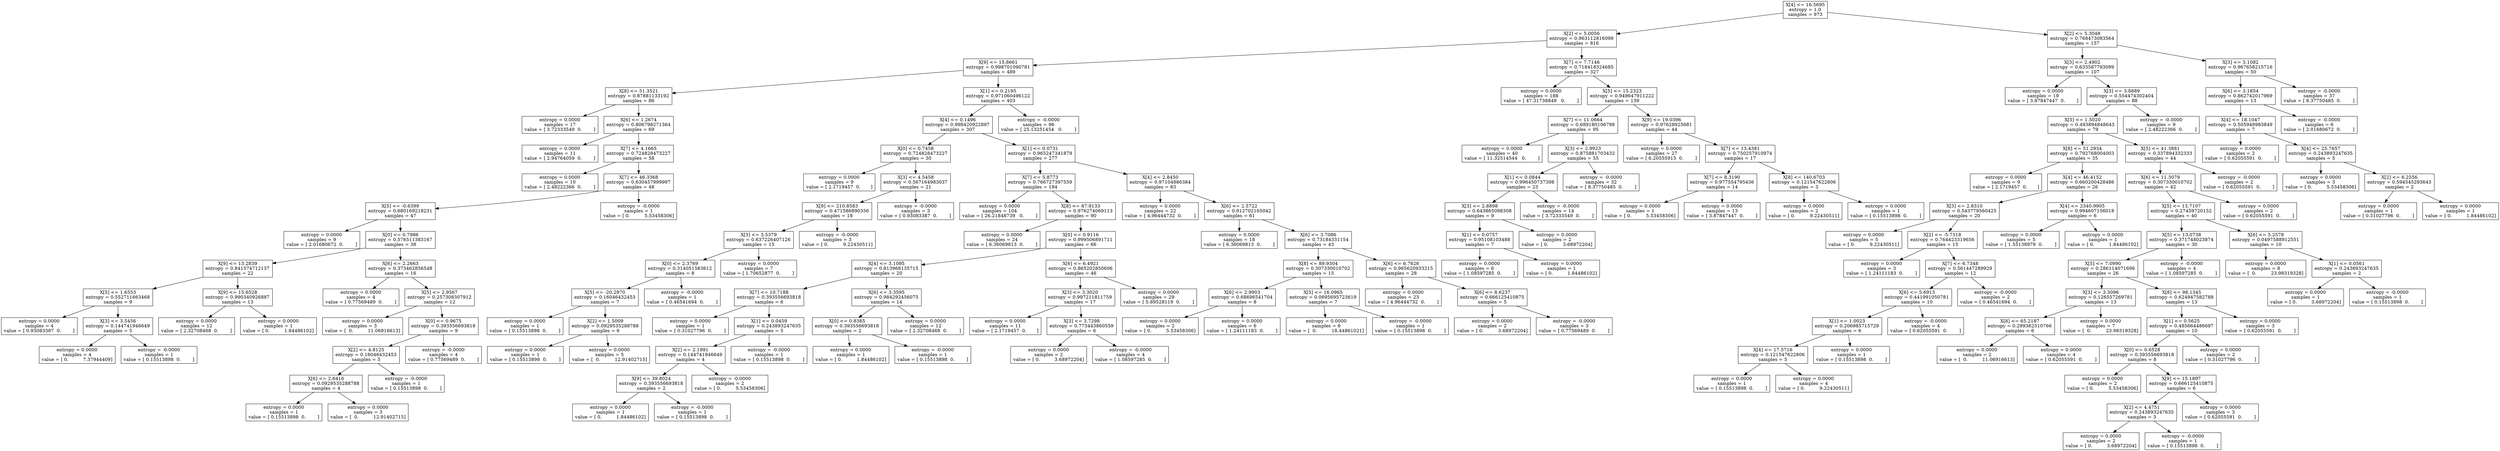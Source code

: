 digraph Tree {
0 [label="X[4] <= 16.5695\nentropy = 1.0\nsamples = 973", shape="box"] ;
1 [label="X[2] <= 5.0056\nentropy = 0.963112816099\nsamples = 816", shape="box"] ;
0 -> 1 ;
2 [label="X[9] <= 15.8661\nentropy = 0.998701090781\nsamples = 489", shape="box"] ;
1 -> 2 ;
3 [label="X[8] <= 51.3521\nentropy = 0.87881133192\nsamples = 86", shape="box"] ;
2 -> 3 ;
4 [label="entropy = 0.0000\nsamples = 17\nvalue = [ 3.72333549  0.        ]", shape="box"] ;
3 -> 4 ;
5 [label="X[6] <= 1.2674\nentropy = 0.806798271364\nsamples = 69", shape="box"] ;
3 -> 5 ;
6 [label="entropy = 0.0000\nsamples = 11\nvalue = [ 2.94764059  0.        ]", shape="box"] ;
5 -> 6 ;
7 [label="X[7] <= 4.1665\nentropy = 0.724828473227\nsamples = 58", shape="box"] ;
5 -> 7 ;
8 [label="entropy = 0.0000\nsamples = 10\nvalue = [ 2.48222366  0.        ]", shape="box"] ;
7 -> 8 ;
9 [label="X[7] <= 46.3368\nentropy = 0.630457999997\nsamples = 48", shape="box"] ;
7 -> 9 ;
10 [label="X[5] <= -0.6399\nentropy = 0.680169218231\nsamples = 47", shape="box"] ;
9 -> 10 ;
11 [label="entropy = 0.0000\nsamples = 9\nvalue = [ 2.01680672  0.        ]", shape="box"] ;
10 -> 11 ;
12 [label="X[0] <= 0.7986\nentropy = 0.576511383167\nsamples = 38", shape="box"] ;
10 -> 12 ;
13 [label="X[9] <= 13.2839\nentropy = 0.841574712137\nsamples = 22", shape="box"] ;
12 -> 13 ;
14 [label="X[5] <= 1.6553\nentropy = 0.552711663468\nsamples = 9", shape="box"] ;
13 -> 14 ;
15 [label="entropy = 0.0000\nsamples = 4\nvalue = [ 0.93083387  0.        ]", shape="box"] ;
14 -> 15 ;
16 [label="X[3] <= 3.5456\nentropy = 0.144741946649\nsamples = 5", shape="box"] ;
14 -> 16 ;
17 [label="entropy = 0.0000\nsamples = 4\nvalue = [ 0.          7.37944409]", shape="box"] ;
16 -> 17 ;
18 [label="entropy = -0.0000\nsamples = 1\nvalue = [ 0.15513898  0.        ]", shape="box"] ;
16 -> 18 ;
19 [label="X[9] <= 15.6528\nentropy = 0.990340926887\nsamples = 13", shape="box"] ;
13 -> 19 ;
20 [label="entropy = 0.0000\nsamples = 12\nvalue = [ 2.32708468  0.        ]", shape="box"] ;
19 -> 20 ;
21 [label="entropy = 0.0000\nsamples = 1\nvalue = [ 0.          1.84486102]", shape="box"] ;
19 -> 21 ;
22 [label="X[6] <= 2.2663\nentropy = 0.373462856548\nsamples = 16", shape="box"] ;
12 -> 22 ;
23 [label="entropy = 0.0000\nsamples = 4\nvalue = [ 0.77569489  0.        ]", shape="box"] ;
22 -> 23 ;
24 [label="X[5] <= 2.9567\nentropy = 0.257308307912\nsamples = 12", shape="box"] ;
22 -> 24 ;
25 [label="entropy = 0.0000\nsamples = 3\nvalue = [  0.          11.06916613]", shape="box"] ;
24 -> 25 ;
26 [label="X[0] <= 0.9675\nentropy = 0.393556693818\nsamples = 9", shape="box"] ;
24 -> 26 ;
27 [label="X[2] <= 4.8125\nentropy = 0.16046432453\nsamples = 5", shape="box"] ;
26 -> 27 ;
28 [label="X[6] <= 2.6416\nentropy = 0.0929535288788\nsamples = 4", shape="box"] ;
27 -> 28 ;
29 [label="entropy = 0.0000\nsamples = 1\nvalue = [ 0.15513898  0.        ]", shape="box"] ;
28 -> 29 ;
30 [label="entropy = 0.0000\nsamples = 3\nvalue = [  0.          12.91402715]", shape="box"] ;
28 -> 30 ;
31 [label="entropy = -0.0000\nsamples = 1\nvalue = [ 0.15513898  0.        ]", shape="box"] ;
27 -> 31 ;
32 [label="entropy = -0.0000\nsamples = 4\nvalue = [ 0.77569489  0.        ]", shape="box"] ;
26 -> 32 ;
33 [label="entropy = -0.0000\nsamples = 1\nvalue = [ 0.          5.53458306]", shape="box"] ;
9 -> 33 ;
34 [label="X[1] <= 0.2195\nentropy = 0.971060496122\nsamples = 403", shape="box"] ;
2 -> 34 ;
35 [label="X[4] <= 0.1496\nentropy = 0.998420922897\nsamples = 307", shape="box"] ;
34 -> 35 ;
36 [label="X[0] <= 0.7458\nentropy = 0.724828473227\nsamples = 30", shape="box"] ;
35 -> 36 ;
37 [label="entropy = 0.0000\nsamples = 9\nvalue = [ 2.1719457  0.       ]", shape="box"] ;
36 -> 37 ;
38 [label="X[3] <= 4.5458\nentropy = 0.567164983037\nsamples = 21", shape="box"] ;
36 -> 38 ;
39 [label="X[9] <= 210.8583\nentropy = 0.471586890356\nsamples = 18", shape="box"] ;
38 -> 39 ;
40 [label="X[3] <= 3.5379\nentropy = 0.637226407126\nsamples = 15", shape="box"] ;
39 -> 40 ;
41 [label="X[0] <= 2.3769\nentropy = 0.314051583612\nsamples = 8", shape="box"] ;
40 -> 41 ;
42 [label="X[5] <= -20.2970\nentropy = 0.16046432453\nsamples = 7", shape="box"] ;
41 -> 42 ;
43 [label="entropy = 0.0000\nsamples = 1\nvalue = [ 0.15513898  0.        ]", shape="box"] ;
42 -> 43 ;
44 [label="X[2] <= 1.5009\nentropy = 0.0929535288788\nsamples = 6", shape="box"] ;
42 -> 44 ;
45 [label="entropy = 0.0000\nsamples = 1\nvalue = [ 0.15513898  0.        ]", shape="box"] ;
44 -> 45 ;
46 [label="entropy = 0.0000\nsamples = 5\nvalue = [  0.          12.91402715]", shape="box"] ;
44 -> 46 ;
47 [label="entropy = -0.0000\nsamples = 1\nvalue = [ 0.46541694  0.        ]", shape="box"] ;
41 -> 47 ;
48 [label="entropy = 0.0000\nsamples = 7\nvalue = [ 1.70652877  0.        ]", shape="box"] ;
40 -> 48 ;
49 [label="entropy = -0.0000\nsamples = 3\nvalue = [ 0.          9.22430511]", shape="box"] ;
39 -> 49 ;
50 [label="entropy = -0.0000\nsamples = 3\nvalue = [ 0.93083387  0.        ]", shape="box"] ;
38 -> 50 ;
51 [label="X[1] <= 0.0731\nentropy = 0.965247341879\nsamples = 277", shape="box"] ;
35 -> 51 ;
52 [label="X[7] <= 5.8773\nentropy = 0.766727397559\nsamples = 194", shape="box"] ;
51 -> 52 ;
53 [label="entropy = 0.0000\nsamples = 104\nvalue = [ 26.21848739   0.        ]", shape="box"] ;
52 -> 53 ;
54 [label="X[8] <= 87.9133\nentropy = 0.976274069113\nsamples = 90", shape="box"] ;
52 -> 54 ;
55 [label="entropy = 0.0000\nsamples = 24\nvalue = [ 6.36069813  0.        ]", shape="box"] ;
54 -> 55 ;
56 [label="X[0] <= 0.9116\nentropy = 0.999506891711\nsamples = 66", shape="box"] ;
54 -> 56 ;
57 [label="X[4] <= 3.1095\nentropy = 0.813968135715\nsamples = 20", shape="box"] ;
56 -> 57 ;
58 [label="X[7] <= 10.7188\nentropy = 0.393556693818\nsamples = 6", shape="box"] ;
57 -> 58 ;
59 [label="entropy = 0.0000\nsamples = 1\nvalue = [ 0.31027796  0.        ]", shape="box"] ;
58 -> 59 ;
60 [label="X[1] <= 0.0459\nentropy = 0.243893247635\nsamples = 5", shape="box"] ;
58 -> 60 ;
61 [label="X[2] <= 2.1991\nentropy = 0.144741946649\nsamples = 4", shape="box"] ;
60 -> 61 ;
62 [label="X[9] <= 39.8024\nentropy = 0.393556693818\nsamples = 2", shape="box"] ;
61 -> 62 ;
63 [label="entropy = 0.0000\nsamples = 1\nvalue = [ 0.          1.84486102]", shape="box"] ;
62 -> 63 ;
64 [label="entropy = -0.0000\nsamples = 1\nvalue = [ 0.15513898  0.        ]", shape="box"] ;
62 -> 64 ;
65 [label="entropy = -0.0000\nsamples = 2\nvalue = [ 0.          5.53458306]", shape="box"] ;
61 -> 65 ;
66 [label="entropy = -0.0000\nsamples = 1\nvalue = [ 0.15513898  0.        ]", shape="box"] ;
60 -> 66 ;
67 [label="X[6] <= 3.3595\nentropy = 0.984292456075\nsamples = 14", shape="box"] ;
57 -> 67 ;
68 [label="X[0] <= 0.8385\nentropy = 0.393556693818\nsamples = 2", shape="box"] ;
67 -> 68 ;
69 [label="entropy = 0.0000\nsamples = 1\nvalue = [ 0.          1.84486102]", shape="box"] ;
68 -> 69 ;
70 [label="entropy = -0.0000\nsamples = 1\nvalue = [ 0.15513898  0.        ]", shape="box"] ;
68 -> 70 ;
71 [label="entropy = 0.0000\nsamples = 12\nvalue = [ 2.32708468  0.        ]", shape="box"] ;
67 -> 71 ;
72 [label="X[6] <= 6.4921\nentropy = 0.865202850606\nsamples = 46", shape="box"] ;
56 -> 72 ;
73 [label="X[3] <= 3.3020\nentropy = 0.997211811759\nsamples = 17", shape="box"] ;
72 -> 73 ;
74 [label="entropy = 0.0000\nsamples = 11\nvalue = [ 2.1719457  0.       ]", shape="box"] ;
73 -> 74 ;
75 [label="X[3] <= 3.7298\nentropy = 0.773443860559\nsamples = 6", shape="box"] ;
73 -> 75 ;
76 [label="entropy = 0.0000\nsamples = 2\nvalue = [ 0.          3.68972204]", shape="box"] ;
75 -> 76 ;
77 [label="entropy = -0.0000\nsamples = 4\nvalue = [ 1.08597285  0.        ]", shape="box"] ;
75 -> 77 ;
78 [label="entropy = 0.0000\nsamples = 29\nvalue = [ 5.89528119  0.        ]", shape="box"] ;
72 -> 78 ;
79 [label="X[4] <= 2.8450\nentropy = 0.97104886384\nsamples = 83", shape="box"] ;
51 -> 79 ;
80 [label="entropy = 0.0000\nsamples = 22\nvalue = [ 4.96444732  0.        ]", shape="box"] ;
79 -> 80 ;
81 [label="X[6] <= 2.5722\nentropy = 0.912702165042\nsamples = 61", shape="box"] ;
79 -> 81 ;
82 [label="entropy = 0.0000\nsamples = 18\nvalue = [ 6.36069813  0.        ]", shape="box"] ;
81 -> 82 ;
83 [label="X[6] <= 3.7086\nentropy = 0.73184331154\nsamples = 43", shape="box"] ;
81 -> 83 ;
84 [label="X[8] <= 89.9304\nentropy = 0.307330010702\nsamples = 15", shape="box"] ;
83 -> 84 ;
85 [label="X[6] <= 2.9903\nentropy = 0.68696541704\nsamples = 8", shape="box"] ;
84 -> 85 ;
86 [label="entropy = 0.0000\nsamples = 2\nvalue = [ 0.          5.53458306]", shape="box"] ;
85 -> 86 ;
87 [label="entropy = 0.0000\nsamples = 6\nvalue = [ 1.24111183  0.        ]", shape="box"] ;
85 -> 87 ;
88 [label="X[5] <= 16.0965\nentropy = 0.0695695723619\nsamples = 7", shape="box"] ;
84 -> 88 ;
89 [label="entropy = 0.0000\nsamples = 6\nvalue = [  0.          18.44861021]", shape="box"] ;
88 -> 89 ;
90 [label="entropy = -0.0000\nsamples = 1\nvalue = [ 0.15513898  0.        ]", shape="box"] ;
88 -> 90 ;
91 [label="X[6] <= 6.7626\nentropy = 0.965620933215\nsamples = 28", shape="box"] ;
83 -> 91 ;
92 [label="entropy = 0.0000\nsamples = 23\nvalue = [ 4.96444732  0.        ]", shape="box"] ;
91 -> 92 ;
93 [label="X[6] <= 8.6237\nentropy = 0.666125410875\nsamples = 5", shape="box"] ;
91 -> 93 ;
94 [label="entropy = 0.0000\nsamples = 2\nvalue = [ 0.          3.68972204]", shape="box"] ;
93 -> 94 ;
95 [label="entropy = -0.0000\nsamples = 3\nvalue = [ 0.77569489  0.        ]", shape="box"] ;
93 -> 95 ;
96 [label="entropy = -0.0000\nsamples = 96\nvalue = [ 25.13251454   0.        ]", shape="box"] ;
34 -> 96 ;
97 [label="X[7] <= 7.7146\nentropy = 0.718418324685\nsamples = 327", shape="box"] ;
1 -> 97 ;
98 [label="entropy = 0.0000\nsamples = 188\nvalue = [ 47.31738849   0.        ]", shape="box"] ;
97 -> 98 ;
99 [label="X[5] <= 15.2323\nentropy = 0.949647911222\nsamples = 139", shape="box"] ;
97 -> 99 ;
100 [label="X[7] <= 11.0664\nentropy = 0.689180106798\nsamples = 95", shape="box"] ;
99 -> 100 ;
101 [label="entropy = 0.0000\nsamples = 40\nvalue = [ 11.32514544   0.        ]", shape="box"] ;
100 -> 101 ;
102 [label="X[3] <= 2.9923\nentropy = 0.875881703432\nsamples = 55", shape="box"] ;
100 -> 102 ;
103 [label="X[1] <= 0.0844\nentropy = 0.996450737398\nsamples = 23", shape="box"] ;
102 -> 103 ;
104 [label="X[3] <= 2.8898\nentropy = 0.643865098308\nsamples = 9", shape="box"] ;
103 -> 104 ;
105 [label="X[1] <= 0.0757\nentropy = 0.95108103488\nsamples = 7", shape="box"] ;
104 -> 105 ;
106 [label="entropy = 0.0000\nsamples = 6\nvalue = [ 1.08597285  0.        ]", shape="box"] ;
105 -> 106 ;
107 [label="entropy = 0.0000\nsamples = 1\nvalue = [ 0.          1.84486102]", shape="box"] ;
105 -> 107 ;
108 [label="entropy = 0.0000\nsamples = 2\nvalue = [ 0.          3.68972204]", shape="box"] ;
104 -> 108 ;
109 [label="entropy = -0.0000\nsamples = 14\nvalue = [ 3.72333549  0.        ]", shape="box"] ;
103 -> 109 ;
110 [label="entropy = -0.0000\nsamples = 32\nvalue = [ 8.37750485  0.        ]", shape="box"] ;
102 -> 110 ;
111 [label="X[9] <= 19.0396\nentropy = 0.97628925681\nsamples = 44", shape="box"] ;
99 -> 111 ;
112 [label="entropy = 0.0000\nsamples = 27\nvalue = [ 6.20555915  0.        ]", shape="box"] ;
111 -> 112 ;
113 [label="X[7] <= 13.4381\nentropy = 0.750257910974\nsamples = 17", shape="box"] ;
111 -> 113 ;
114 [label="X[7] <= 8.3190\nentropy = 0.977554795436\nsamples = 14", shape="box"] ;
113 -> 114 ;
115 [label="entropy = 0.0000\nsamples = 1\nvalue = [ 0.          5.53458306]", shape="box"] ;
114 -> 115 ;
116 [label="entropy = 0.0000\nsamples = 13\nvalue = [ 3.87847447  0.        ]", shape="box"] ;
114 -> 116 ;
117 [label="X[8] <= 140.6703\nentropy = 0.121547622806\nsamples = 3", shape="box"] ;
113 -> 117 ;
118 [label="entropy = 0.0000\nsamples = 2\nvalue = [ 0.          9.22430511]", shape="box"] ;
117 -> 118 ;
119 [label="entropy = 0.0000\nsamples = 1\nvalue = [ 0.15513898  0.        ]", shape="box"] ;
117 -> 119 ;
120 [label="X[2] <= 5.3048\nentropy = 0.768473083564\nsamples = 157", shape="box"] ;
0 -> 120 ;
121 [label="X[3] <= 2.4902\nentropy = 0.633587793099\nsamples = 107", shape="box"] ;
120 -> 121 ;
122 [label="entropy = 0.0000\nsamples = 19\nvalue = [ 3.87847447  0.        ]", shape="box"] ;
121 -> 122 ;
123 [label="X[3] <= 3.8889\nentropy = 0.554474302404\nsamples = 88", shape="box"] ;
121 -> 123 ;
124 [label="X[5] <= 1.5020\nentropy = 0.493894848643\nsamples = 79", shape="box"] ;
123 -> 124 ;
125 [label="X[8] <= 51.2934\nentropy = 0.792768004003\nsamples = 35", shape="box"] ;
124 -> 125 ;
126 [label="entropy = 0.0000\nsamples = 9\nvalue = [ 2.1719457  0.       ]", shape="box"] ;
125 -> 126 ;
127 [label="X[4] <= 46.4152\nentropy = 0.660200428486\nsamples = 26", shape="box"] ;
125 -> 127 ;
128 [label="X[3] <= 2.8310\nentropy = 0.543779560425\nsamples = 20", shape="box"] ;
127 -> 128 ;
129 [label="entropy = 0.0000\nsamples = 5\nvalue = [ 0.          9.22430511]", shape="box"] ;
128 -> 129 ;
130 [label="X[2] <= -5.7318\nentropy = 0.764423319656\nsamples = 15", shape="box"] ;
128 -> 130 ;
131 [label="entropy = 0.0000\nsamples = 3\nvalue = [ 1.24111183  0.        ]", shape="box"] ;
130 -> 131 ;
132 [label="X[7] <= 6.7348\nentropy = 0.561447289929\nsamples = 12", shape="box"] ;
130 -> 132 ;
133 [label="X[6] <= 5.6913\nentropy = 0.441991050781\nsamples = 10", shape="box"] ;
132 -> 133 ;
134 [label="X[1] <= 1.0023\nentropy = 0.206985715729\nsamples = 6", shape="box"] ;
133 -> 134 ;
135 [label="X[4] <= 17.5716\nentropy = 0.121547622806\nsamples = 5", shape="box"] ;
134 -> 135 ;
136 [label="entropy = 0.0000\nsamples = 1\nvalue = [ 0.15513898  0.        ]", shape="box"] ;
135 -> 136 ;
137 [label="entropy = 0.0000\nsamples = 4\nvalue = [ 0.          9.22430511]", shape="box"] ;
135 -> 137 ;
138 [label="entropy = 0.0000\nsamples = 1\nvalue = [ 0.15513898  0.        ]", shape="box"] ;
134 -> 138 ;
139 [label="entropy = -0.0000\nsamples = 4\nvalue = [ 0.62055591  0.        ]", shape="box"] ;
133 -> 139 ;
140 [label="entropy = -0.0000\nsamples = 2\nvalue = [ 0.46541694  0.        ]", shape="box"] ;
132 -> 140 ;
141 [label="X[4] <= 2340.9905\nentropy = 0.994607156018\nsamples = 6", shape="box"] ;
127 -> 141 ;
142 [label="entropy = 0.0000\nsamples = 5\nvalue = [ 1.55138979  0.        ]", shape="box"] ;
141 -> 142 ;
143 [label="entropy = 0.0000\nsamples = 1\nvalue = [ 0.          1.84486102]", shape="box"] ;
141 -> 143 ;
144 [label="X[5] <= 41.3881\nentropy = 0.337894332333\nsamples = 44", shape="box"] ;
124 -> 144 ;
145 [label="X[6] <= 11.3079\nentropy = 0.307330010702\nsamples = 42", shape="box"] ;
144 -> 145 ;
146 [label="X[5] <= 13.7107\nentropy = 0.27459720152\nsamples = 40", shape="box"] ;
145 -> 146 ;
147 [label="X[5] <= 13.0738\nentropy = 0.371748023874\nsamples = 30", shape="box"] ;
146 -> 147 ;
148 [label="X[5] <= 7.0990\nentropy = 0.286114071696\nsamples = 26", shape="box"] ;
147 -> 148 ;
149 [label="X[3] <= 3.3096\nentropy = 0.126557269781\nsamples = 13", shape="box"] ;
148 -> 149 ;
150 [label="X[8] <= 65.2187\nentropy = 0.299362510766\nsamples = 6", shape="box"] ;
149 -> 150 ;
151 [label="entropy = 0.0000\nsamples = 2\nvalue = [  0.          11.06916613]", shape="box"] ;
150 -> 151 ;
152 [label="entropy = 0.0000\nsamples = 4\nvalue = [ 0.62055591  0.        ]", shape="box"] ;
150 -> 152 ;
153 [label="entropy = 0.0000\nsamples = 7\nvalue = [  0.          23.98319328]", shape="box"] ;
149 -> 153 ;
154 [label="X[8] <= 98.1345\nentropy = 0.624947582788\nsamples = 13", shape="box"] ;
148 -> 154 ;
155 [label="X[1] <= 0.5625\nentropy = 0.485664486697\nsamples = 10", shape="box"] ;
154 -> 155 ;
156 [label="X[0] <= 0.6528\nentropy = 0.393556693818\nsamples = 8", shape="box"] ;
155 -> 156 ;
157 [label="entropy = 0.0000\nsamples = 2\nvalue = [ 0.          5.53458306]", shape="box"] ;
156 -> 157 ;
158 [label="X[9] <= 15.1897\nentropy = 0.666125410875\nsamples = 6", shape="box"] ;
156 -> 158 ;
159 [label="X[2] <= 4.4751\nentropy = 0.243893247635\nsamples = 3", shape="box"] ;
158 -> 159 ;
160 [label="entropy = 0.0000\nsamples = 2\nvalue = [ 0.          3.68972204]", shape="box"] ;
159 -> 160 ;
161 [label="entropy = -0.0000\nsamples = 1\nvalue = [ 0.15513898  0.        ]", shape="box"] ;
159 -> 161 ;
162 [label="entropy = 0.0000\nsamples = 3\nvalue = [ 0.62055591  0.        ]", shape="box"] ;
158 -> 162 ;
163 [label="entropy = 0.0000\nsamples = 2\nvalue = [ 0.31027796  0.        ]", shape="box"] ;
155 -> 163 ;
164 [label="entropy = 0.0000\nsamples = 3\nvalue = [ 0.62055591  0.        ]", shape="box"] ;
154 -> 164 ;
165 [label="entropy = -0.0000\nsamples = 4\nvalue = [ 1.08597285  0.        ]", shape="box"] ;
147 -> 165 ;
166 [label="X[6] <= 5.2578\nentropy = 0.0497588912551\nsamples = 10", shape="box"] ;
146 -> 166 ;
167 [label="entropy = 0.0000\nsamples = 8\nvalue = [  0.          23.98319328]", shape="box"] ;
166 -> 167 ;
168 [label="X[1] <= 0.0561\nentropy = 0.243893247635\nsamples = 2", shape="box"] ;
166 -> 168 ;
169 [label="entropy = 0.0000\nsamples = 1\nvalue = [ 0.          3.68972204]", shape="box"] ;
168 -> 169 ;
170 [label="entropy = -0.0000\nsamples = 1\nvalue = [ 0.15513898  0.        ]", shape="box"] ;
168 -> 170 ;
171 [label="entropy = 0.0000\nsamples = 2\nvalue = [ 0.62055591  0.        ]", shape="box"] ;
145 -> 171 ;
172 [label="entropy = -0.0000\nsamples = 2\nvalue = [ 0.62055591  0.        ]", shape="box"] ;
144 -> 172 ;
173 [label="entropy = -0.0000\nsamples = 9\nvalue = [ 2.48222366  0.        ]", shape="box"] ;
123 -> 173 ;
174 [label="X[3] <= 3.1082\nentropy = 0.967658215716\nsamples = 50", shape="box"] ;
120 -> 174 ;
175 [label="X[6] <= 3.1854\nentropy = 0.862742017969\nsamples = 13", shape="box"] ;
174 -> 175 ;
176 [label="X[4] <= 18.1047\nentropy = 0.505948983849\nsamples = 7", shape="box"] ;
175 -> 176 ;
177 [label="entropy = 0.0000\nsamples = 2\nvalue = [ 0.62055591  0.        ]", shape="box"] ;
176 -> 177 ;
178 [label="X[4] <= 25.7657\nentropy = 0.243893247635\nsamples = 5", shape="box"] ;
176 -> 178 ;
179 [label="entropy = 0.0000\nsamples = 3\nvalue = [ 0.          5.53458306]", shape="box"] ;
178 -> 179 ;
180 [label="X[2] <= 6.2556\nentropy = 0.594545293643\nsamples = 2", shape="box"] ;
178 -> 180 ;
181 [label="entropy = 0.0000\nsamples = 1\nvalue = [ 0.31027796  0.        ]", shape="box"] ;
180 -> 181 ;
182 [label="entropy = 0.0000\nsamples = 1\nvalue = [ 0.          1.84486102]", shape="box"] ;
180 -> 182 ;
183 [label="entropy = -0.0000\nsamples = 6\nvalue = [ 2.01680672  0.        ]", shape="box"] ;
175 -> 183 ;
184 [label="entropy = -0.0000\nsamples = 37\nvalue = [ 8.37750485  0.        ]", shape="box"] ;
174 -> 184 ;
}